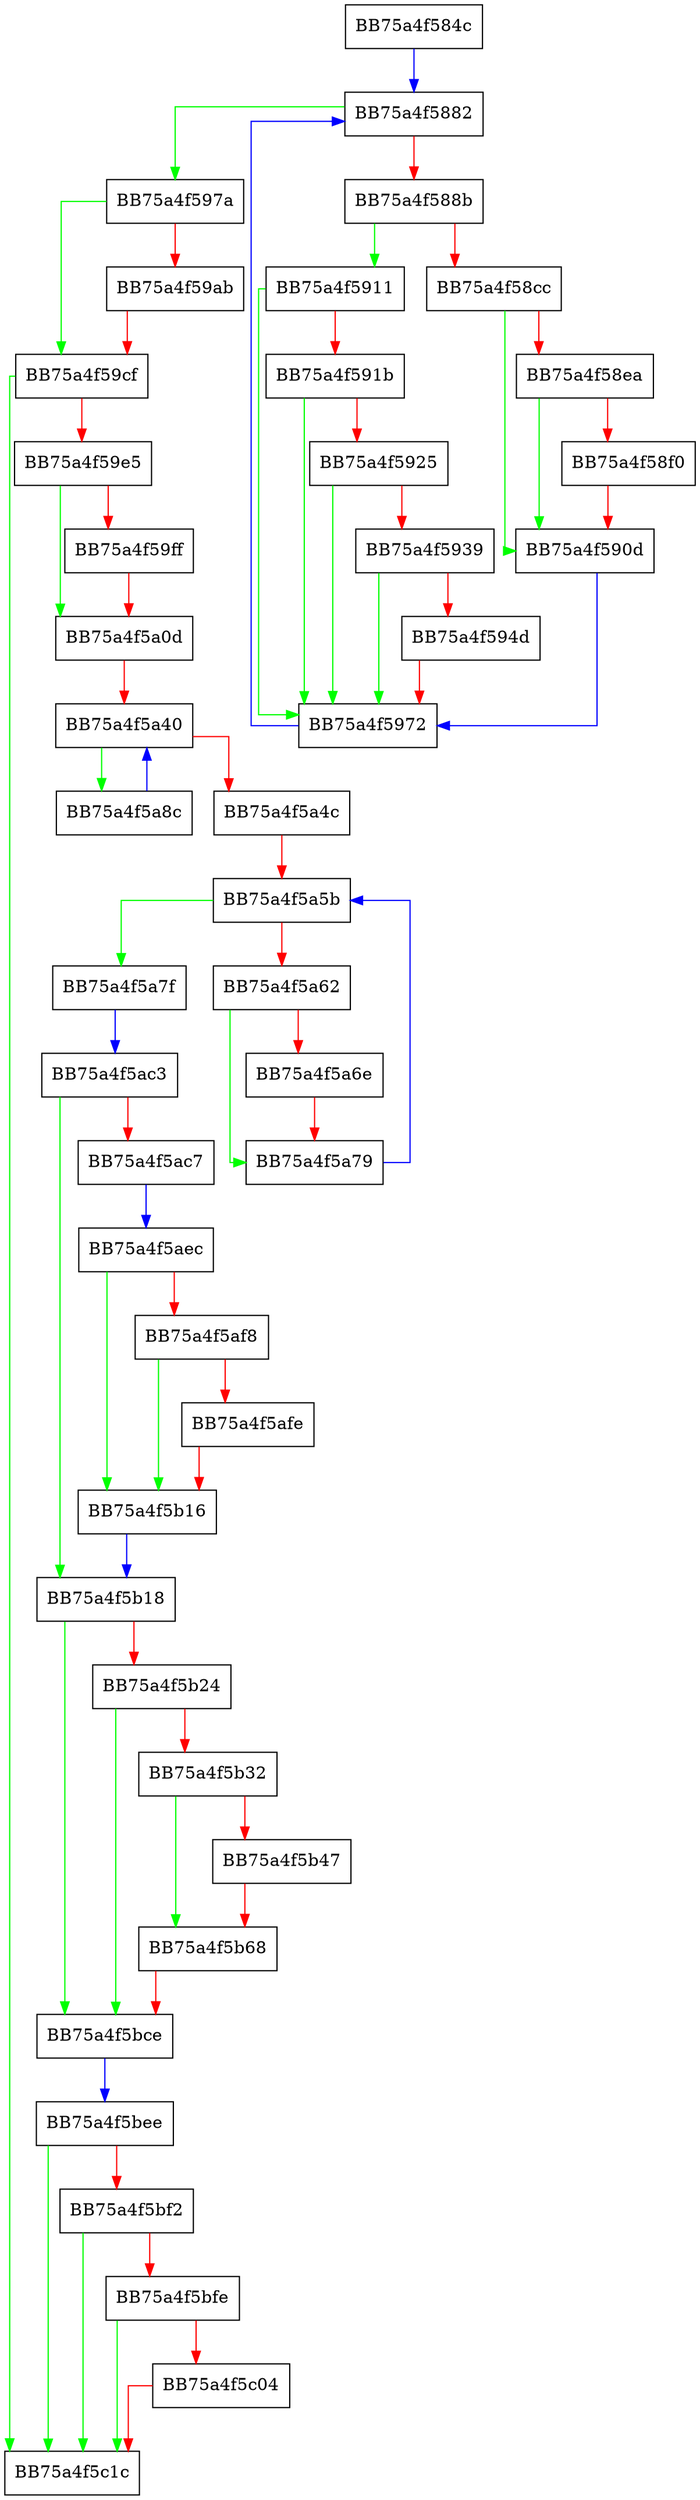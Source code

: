 digraph HandleNotification {
  node [shape="box"];
  graph [splines=ortho];
  BB75a4f584c -> BB75a4f5882 [color="blue"];
  BB75a4f5882 -> BB75a4f597a [color="green"];
  BB75a4f5882 -> BB75a4f588b [color="red"];
  BB75a4f588b -> BB75a4f5911 [color="green"];
  BB75a4f588b -> BB75a4f58cc [color="red"];
  BB75a4f58cc -> BB75a4f590d [color="green"];
  BB75a4f58cc -> BB75a4f58ea [color="red"];
  BB75a4f58ea -> BB75a4f590d [color="green"];
  BB75a4f58ea -> BB75a4f58f0 [color="red"];
  BB75a4f58f0 -> BB75a4f590d [color="red"];
  BB75a4f590d -> BB75a4f5972 [color="blue"];
  BB75a4f5911 -> BB75a4f5972 [color="green"];
  BB75a4f5911 -> BB75a4f591b [color="red"];
  BB75a4f591b -> BB75a4f5972 [color="green"];
  BB75a4f591b -> BB75a4f5925 [color="red"];
  BB75a4f5925 -> BB75a4f5972 [color="green"];
  BB75a4f5925 -> BB75a4f5939 [color="red"];
  BB75a4f5939 -> BB75a4f5972 [color="green"];
  BB75a4f5939 -> BB75a4f594d [color="red"];
  BB75a4f594d -> BB75a4f5972 [color="red"];
  BB75a4f5972 -> BB75a4f5882 [color="blue"];
  BB75a4f597a -> BB75a4f59cf [color="green"];
  BB75a4f597a -> BB75a4f59ab [color="red"];
  BB75a4f59ab -> BB75a4f59cf [color="red"];
  BB75a4f59cf -> BB75a4f5c1c [color="green"];
  BB75a4f59cf -> BB75a4f59e5 [color="red"];
  BB75a4f59e5 -> BB75a4f5a0d [color="green"];
  BB75a4f59e5 -> BB75a4f59ff [color="red"];
  BB75a4f59ff -> BB75a4f5a0d [color="red"];
  BB75a4f5a0d -> BB75a4f5a40 [color="red"];
  BB75a4f5a40 -> BB75a4f5a8c [color="green"];
  BB75a4f5a40 -> BB75a4f5a4c [color="red"];
  BB75a4f5a4c -> BB75a4f5a5b [color="red"];
  BB75a4f5a5b -> BB75a4f5a7f [color="green"];
  BB75a4f5a5b -> BB75a4f5a62 [color="red"];
  BB75a4f5a62 -> BB75a4f5a79 [color="green"];
  BB75a4f5a62 -> BB75a4f5a6e [color="red"];
  BB75a4f5a6e -> BB75a4f5a79 [color="red"];
  BB75a4f5a79 -> BB75a4f5a5b [color="blue"];
  BB75a4f5a7f -> BB75a4f5ac3 [color="blue"];
  BB75a4f5a8c -> BB75a4f5a40 [color="blue"];
  BB75a4f5ac3 -> BB75a4f5b18 [color="green"];
  BB75a4f5ac3 -> BB75a4f5ac7 [color="red"];
  BB75a4f5ac7 -> BB75a4f5aec [color="blue"];
  BB75a4f5aec -> BB75a4f5b16 [color="green"];
  BB75a4f5aec -> BB75a4f5af8 [color="red"];
  BB75a4f5af8 -> BB75a4f5b16 [color="green"];
  BB75a4f5af8 -> BB75a4f5afe [color="red"];
  BB75a4f5afe -> BB75a4f5b16 [color="red"];
  BB75a4f5b16 -> BB75a4f5b18 [color="blue"];
  BB75a4f5b18 -> BB75a4f5bce [color="green"];
  BB75a4f5b18 -> BB75a4f5b24 [color="red"];
  BB75a4f5b24 -> BB75a4f5bce [color="green"];
  BB75a4f5b24 -> BB75a4f5b32 [color="red"];
  BB75a4f5b32 -> BB75a4f5b68 [color="green"];
  BB75a4f5b32 -> BB75a4f5b47 [color="red"];
  BB75a4f5b47 -> BB75a4f5b68 [color="red"];
  BB75a4f5b68 -> BB75a4f5bce [color="red"];
  BB75a4f5bce -> BB75a4f5bee [color="blue"];
  BB75a4f5bee -> BB75a4f5c1c [color="green"];
  BB75a4f5bee -> BB75a4f5bf2 [color="red"];
  BB75a4f5bf2 -> BB75a4f5c1c [color="green"];
  BB75a4f5bf2 -> BB75a4f5bfe [color="red"];
  BB75a4f5bfe -> BB75a4f5c1c [color="green"];
  BB75a4f5bfe -> BB75a4f5c04 [color="red"];
  BB75a4f5c04 -> BB75a4f5c1c [color="red"];
}